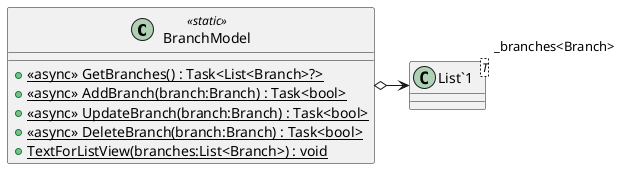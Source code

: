 @startuml
class BranchModel <<static>> {
    + {static} <<async>> GetBranches() : Task<List<Branch>?>
    + {static} <<async>> AddBranch(branch:Branch) : Task<bool>
    + {static} <<async>> UpdateBranch(branch:Branch) : Task<bool>
    + {static} <<async>> DeleteBranch(branch:Branch) : Task<bool>
    + {static} TextForListView(branches:List<Branch>) : void
}
class "List`1"<T> {
}
BranchModel o-> "_branches<Branch>" "List`1"
@enduml
